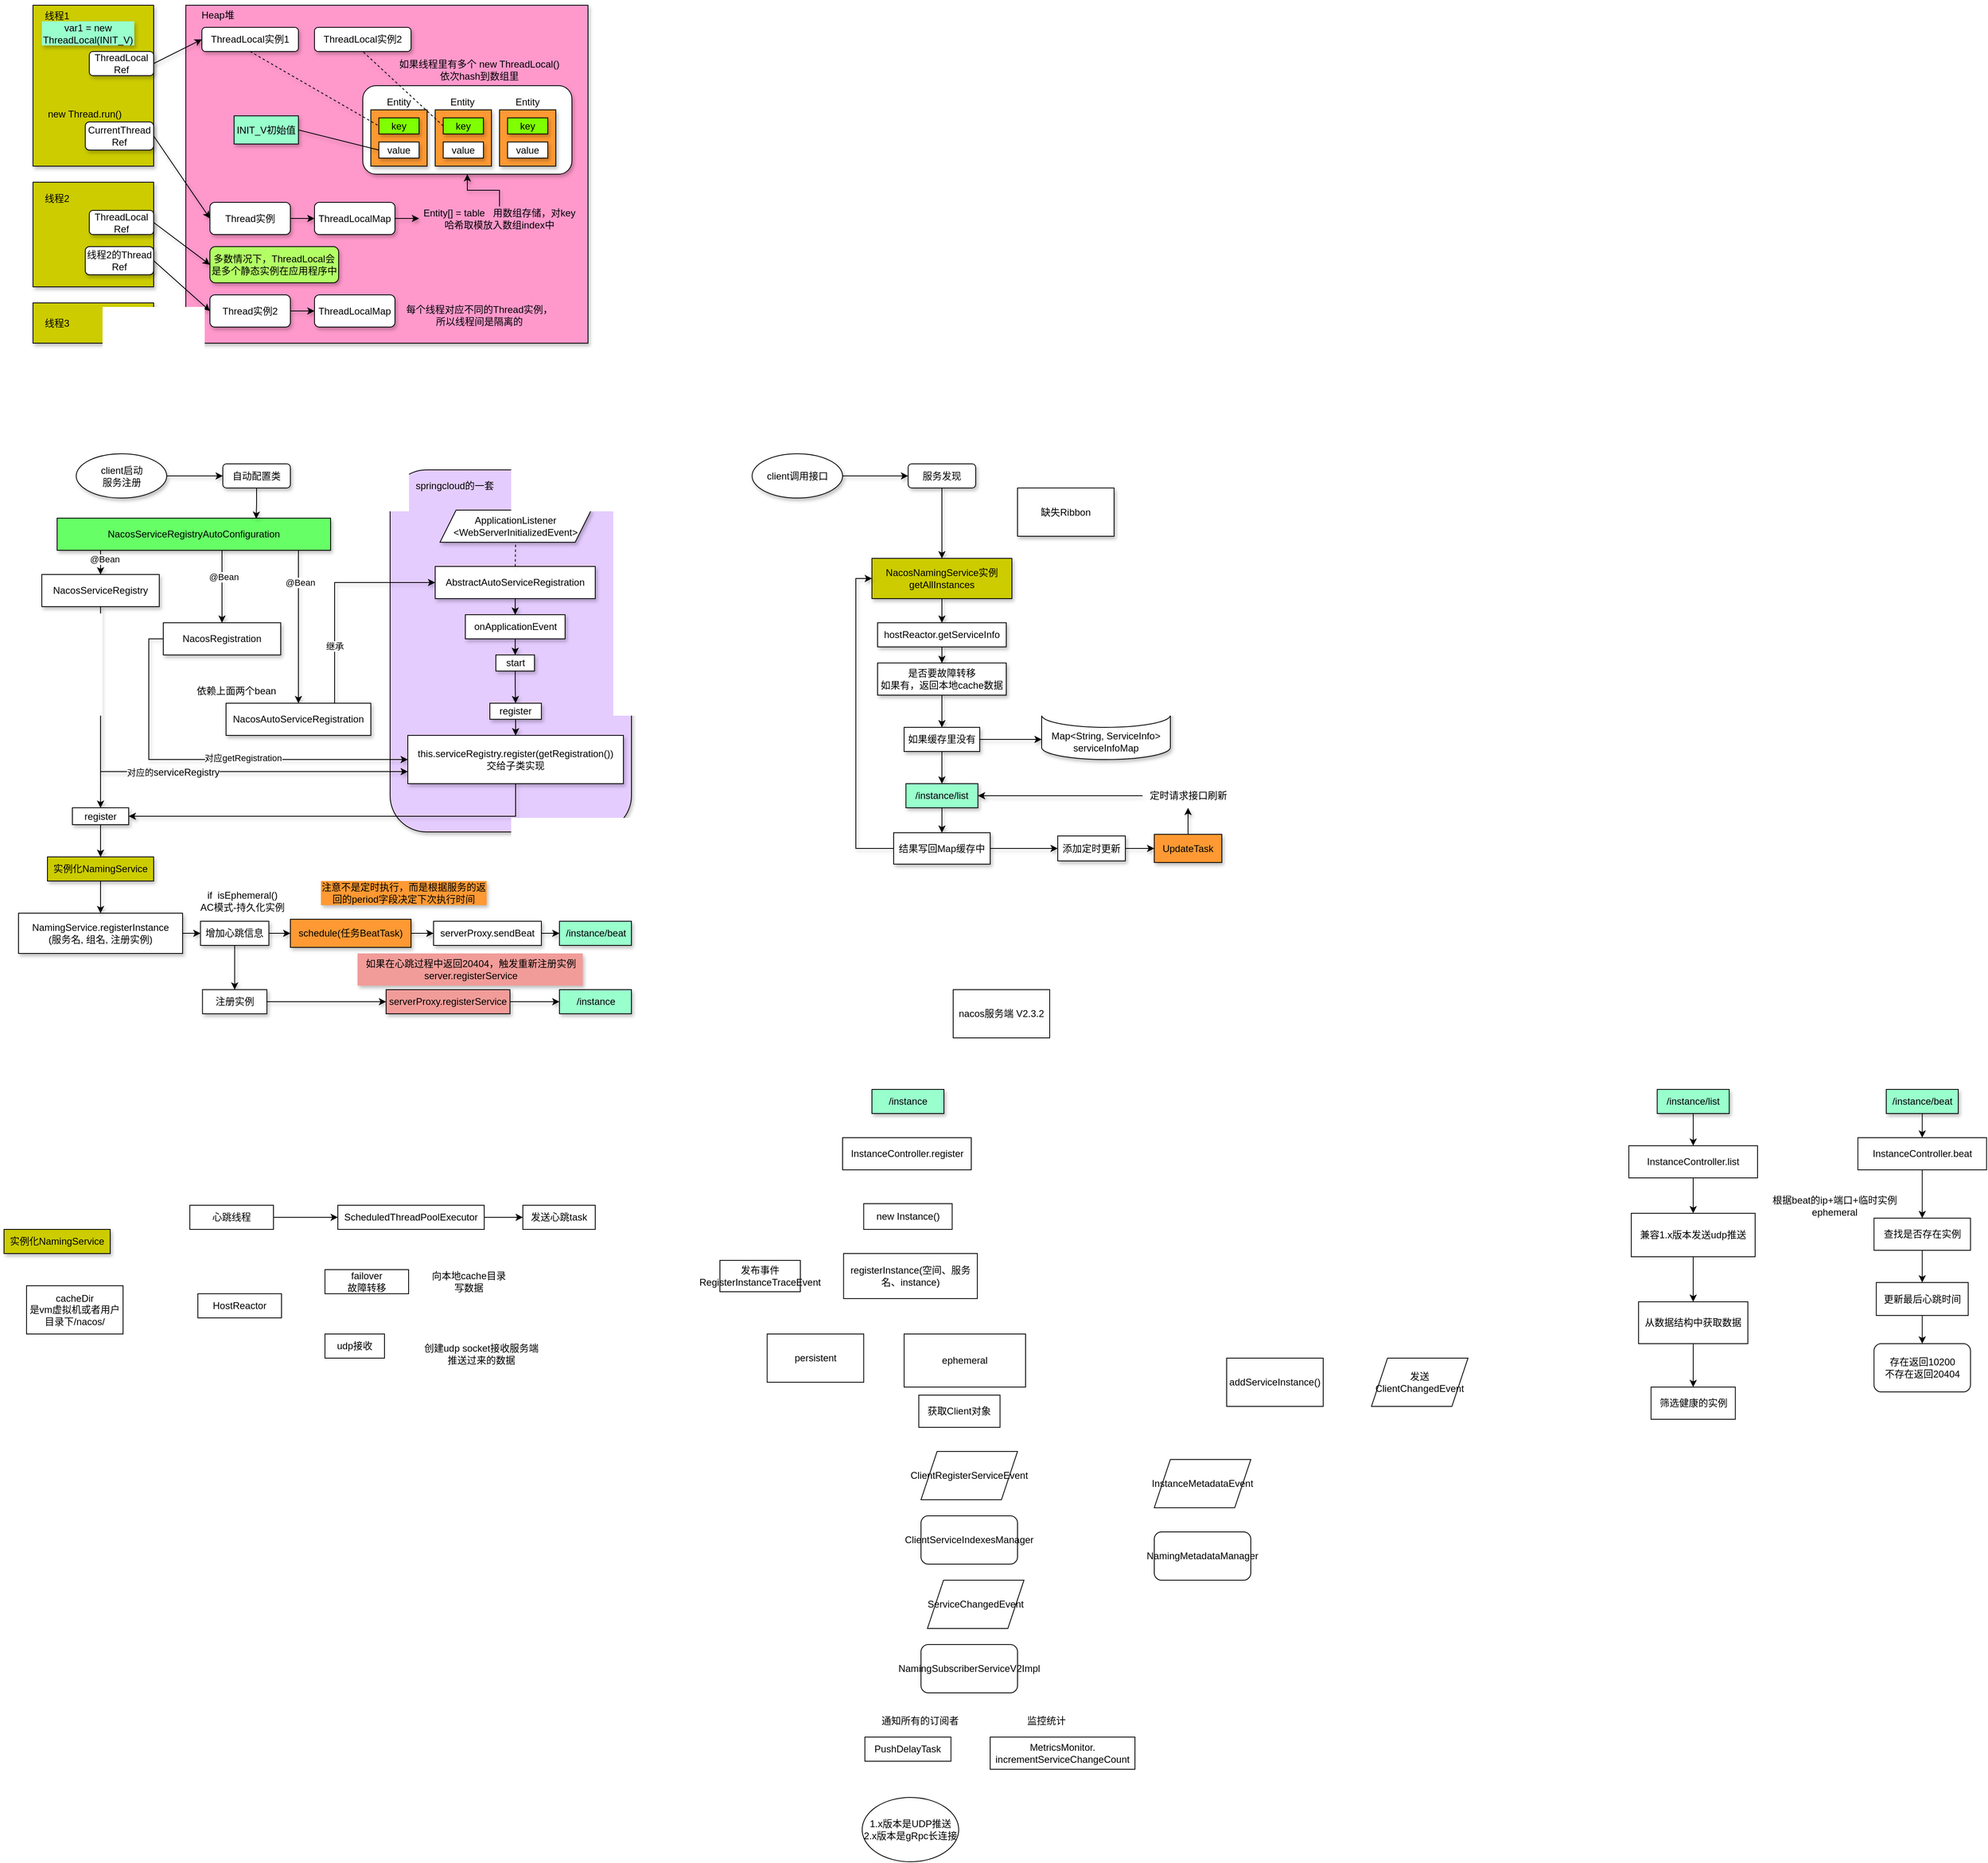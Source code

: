 <mxfile version="24.6.4" type="github">
  <diagram name="第 1 页" id="ozlCW-Ee5-HFpllsYa1k">
    <mxGraphModel dx="367" dy="562" grid="1" gridSize="10" guides="1" tooltips="1" connect="1" arrows="1" fold="1" page="1" pageScale="1" pageWidth="827" pageHeight="1169" math="0" shadow="0">
      <root>
        <mxCell id="0" />
        <mxCell id="1" parent="0" />
        <mxCell id="L0zeIL_IlN0LuXFVjX9a-150" value="" style="rounded=1;whiteSpace=wrap;html=1;fillColor=#E5CCFF;shadow=1;" parent="1" vertex="1">
          <mxGeometry x="1340" y="640" width="300" height="450" as="geometry" />
        </mxCell>
        <mxCell id="L0zeIL_IlN0LuXFVjX9a-34" value="" style="rounded=0;whiteSpace=wrap;html=1;fillColor=#FF99CC;shadow=1;" parent="1" vertex="1">
          <mxGeometry x="1086" y="62.5" width="500" height="420" as="geometry" />
        </mxCell>
        <mxCell id="L0zeIL_IlN0LuXFVjX9a-30" value="" style="rounded=0;whiteSpace=wrap;html=1;fillColor=#CCCC00;shadow=1;" parent="1" vertex="1">
          <mxGeometry x="896" y="62.5" width="150" height="200" as="geometry" />
        </mxCell>
        <mxCell id="L0zeIL_IlN0LuXFVjX9a-40" style="rounded=0;orthogonalLoop=1;jettySize=auto;html=1;entryX=0;entryY=0.5;entryDx=0;entryDy=0;exitX=1;exitY=0.5;exitDx=0;exitDy=0;shadow=1;" parent="1" source="L0zeIL_IlN0LuXFVjX9a-31" target="L0zeIL_IlN0LuXFVjX9a-35" edge="1">
          <mxGeometry relative="1" as="geometry" />
        </mxCell>
        <mxCell id="L0zeIL_IlN0LuXFVjX9a-31" value="ThreadLocal&lt;div&gt;Ref&lt;/div&gt;" style="rounded=1;whiteSpace=wrap;html=1;shadow=1;" parent="1" vertex="1">
          <mxGeometry x="966" y="120" width="80" height="30" as="geometry" />
        </mxCell>
        <mxCell id="L0zeIL_IlN0LuXFVjX9a-64" style="rounded=0;orthogonalLoop=1;jettySize=auto;html=1;entryX=0;entryY=0.5;entryDx=0;entryDy=0;exitX=1;exitY=0.5;exitDx=0;exitDy=0;shadow=1;" parent="1" source="L0zeIL_IlN0LuXFVjX9a-32" target="L0zeIL_IlN0LuXFVjX9a-42" edge="1">
          <mxGeometry relative="1" as="geometry" />
        </mxCell>
        <mxCell id="L0zeIL_IlN0LuXFVjX9a-32" value="CurrentThread&lt;div&gt;Ref&lt;/div&gt;" style="rounded=1;whiteSpace=wrap;html=1;shadow=1;" parent="1" vertex="1">
          <mxGeometry x="961" y="207.5" width="85" height="35" as="geometry" />
        </mxCell>
        <mxCell id="L0zeIL_IlN0LuXFVjX9a-35" value="ThreadLocal实例1" style="rounded=1;whiteSpace=wrap;html=1;shadow=1;" parent="1" vertex="1">
          <mxGeometry x="1106" y="90" width="120" height="30" as="geometry" />
        </mxCell>
        <mxCell id="L0zeIL_IlN0LuXFVjX9a-36" value="var1 = new ThreadLocal(INIT_V)" style="text;html=1;align=center;verticalAlign=middle;whiteSpace=wrap;rounded=0;fillColor=#99FFCC;shadow=1;" parent="1" vertex="1">
          <mxGeometry x="907" y="82.5" width="115" height="30" as="geometry" />
        </mxCell>
        <mxCell id="L0zeIL_IlN0LuXFVjX9a-37" value="new Thread.run()" style="text;html=1;align=center;verticalAlign=middle;whiteSpace=wrap;rounded=0;shadow=1;" parent="1" vertex="1">
          <mxGeometry x="907" y="182.5" width="107" height="30" as="geometry" />
        </mxCell>
        <mxCell id="L0zeIL_IlN0LuXFVjX9a-41" value="ThreadLocal实例2" style="rounded=1;whiteSpace=wrap;html=1;shadow=1;" parent="1" vertex="1">
          <mxGeometry x="1246" y="90" width="120" height="30" as="geometry" />
        </mxCell>
        <mxCell id="L0zeIL_IlN0LuXFVjX9a-65" style="edgeStyle=orthogonalEdgeStyle;rounded=0;orthogonalLoop=1;jettySize=auto;html=1;entryX=0;entryY=0.5;entryDx=0;entryDy=0;shadow=1;" parent="1" source="L0zeIL_IlN0LuXFVjX9a-42" target="L0zeIL_IlN0LuXFVjX9a-43" edge="1">
          <mxGeometry relative="1" as="geometry" />
        </mxCell>
        <mxCell id="L0zeIL_IlN0LuXFVjX9a-42" value="Thread实例" style="rounded=1;whiteSpace=wrap;html=1;shadow=1;" parent="1" vertex="1">
          <mxGeometry x="1116" y="307.5" width="100" height="40" as="geometry" />
        </mxCell>
        <mxCell id="L0zeIL_IlN0LuXFVjX9a-66" style="edgeStyle=orthogonalEdgeStyle;rounded=0;orthogonalLoop=1;jettySize=auto;html=1;entryX=0;entryY=0.5;entryDx=0;entryDy=0;shadow=1;" parent="1" source="L0zeIL_IlN0LuXFVjX9a-43" target="L0zeIL_IlN0LuXFVjX9a-58" edge="1">
          <mxGeometry relative="1" as="geometry" />
        </mxCell>
        <mxCell id="L0zeIL_IlN0LuXFVjX9a-43" value="ThreadLocalMap" style="rounded=1;whiteSpace=wrap;html=1;shadow=1;" parent="1" vertex="1">
          <mxGeometry x="1246" y="307.5" width="100" height="40" as="geometry" />
        </mxCell>
        <mxCell id="L0zeIL_IlN0LuXFVjX9a-54" value="" style="rounded=1;whiteSpace=wrap;html=1;shadow=1;" parent="1" vertex="1">
          <mxGeometry x="1306" y="162.5" width="260" height="110" as="geometry" />
        </mxCell>
        <mxCell id="L0zeIL_IlN0LuXFVjX9a-44" value="" style="rounded=0;whiteSpace=wrap;html=1;fillColor=#FF9933;shadow=1;" parent="1" vertex="1">
          <mxGeometry x="1316" y="192.5" width="70" height="70" as="geometry" />
        </mxCell>
        <mxCell id="L0zeIL_IlN0LuXFVjX9a-45" value="key" style="rounded=0;whiteSpace=wrap;html=1;fillColor=#80FF00;shadow=1;" parent="1" vertex="1">
          <mxGeometry x="1326" y="202.5" width="50" height="20" as="geometry" />
        </mxCell>
        <mxCell id="L0zeIL_IlN0LuXFVjX9a-47" value="value" style="rounded=0;whiteSpace=wrap;html=1;shadow=1;" parent="1" vertex="1">
          <mxGeometry x="1326" y="232.5" width="50" height="20" as="geometry" />
        </mxCell>
        <mxCell id="L0zeIL_IlN0LuXFVjX9a-48" value="" style="rounded=0;whiteSpace=wrap;html=1;fillColor=#FF9933;shadow=1;" parent="1" vertex="1">
          <mxGeometry x="1396" y="192.5" width="70" height="70" as="geometry" />
        </mxCell>
        <mxCell id="L0zeIL_IlN0LuXFVjX9a-49" value="key" style="rounded=0;whiteSpace=wrap;html=1;fillColor=#80FF00;shadow=1;" parent="1" vertex="1">
          <mxGeometry x="1406" y="202.5" width="50" height="20" as="geometry" />
        </mxCell>
        <mxCell id="L0zeIL_IlN0LuXFVjX9a-50" value="value" style="rounded=0;whiteSpace=wrap;html=1;shadow=1;" parent="1" vertex="1">
          <mxGeometry x="1406" y="232.5" width="50" height="20" as="geometry" />
        </mxCell>
        <mxCell id="L0zeIL_IlN0LuXFVjX9a-51" value="" style="rounded=0;whiteSpace=wrap;html=1;fillColor=#FF9933;shadow=1;" parent="1" vertex="1">
          <mxGeometry x="1476" y="192.5" width="70" height="70" as="geometry" />
        </mxCell>
        <mxCell id="L0zeIL_IlN0LuXFVjX9a-52" value="key" style="rounded=0;whiteSpace=wrap;html=1;fillColor=#80FF00;shadow=1;" parent="1" vertex="1">
          <mxGeometry x="1486" y="202.5" width="50" height="20" as="geometry" />
        </mxCell>
        <mxCell id="L0zeIL_IlN0LuXFVjX9a-53" value="value" style="rounded=0;whiteSpace=wrap;html=1;shadow=1;" parent="1" vertex="1">
          <mxGeometry x="1486" y="232.5" width="50" height="20" as="geometry" />
        </mxCell>
        <mxCell id="L0zeIL_IlN0LuXFVjX9a-55" value="Entity" style="text;html=1;align=center;verticalAlign=middle;whiteSpace=wrap;rounded=0;shadow=1;" parent="1" vertex="1">
          <mxGeometry x="1321" y="167.5" width="60" height="30" as="geometry" />
        </mxCell>
        <mxCell id="L0zeIL_IlN0LuXFVjX9a-56" value="Entity" style="text;html=1;align=center;verticalAlign=middle;whiteSpace=wrap;rounded=0;shadow=1;" parent="1" vertex="1">
          <mxGeometry x="1400" y="167.5" width="60" height="30" as="geometry" />
        </mxCell>
        <mxCell id="L0zeIL_IlN0LuXFVjX9a-57" value="Entity" style="text;html=1;align=center;verticalAlign=middle;whiteSpace=wrap;rounded=0;shadow=1;" parent="1" vertex="1">
          <mxGeometry x="1481" y="167.5" width="60" height="30" as="geometry" />
        </mxCell>
        <mxCell id="L0zeIL_IlN0LuXFVjX9a-67" style="edgeStyle=orthogonalEdgeStyle;rounded=0;orthogonalLoop=1;jettySize=auto;html=1;entryX=0.5;entryY=1;entryDx=0;entryDy=0;shadow=1;" parent="1" source="L0zeIL_IlN0LuXFVjX9a-58" target="L0zeIL_IlN0LuXFVjX9a-54" edge="1">
          <mxGeometry relative="1" as="geometry" />
        </mxCell>
        <mxCell id="L0zeIL_IlN0LuXFVjX9a-58" value="Entity[] = table&amp;nbsp; &amp;nbsp;用数组存储，对key哈希取模放入数组index中" style="text;html=1;align=center;verticalAlign=middle;whiteSpace=wrap;rounded=0;shadow=1;" parent="1" vertex="1">
          <mxGeometry x="1376" y="312.5" width="200" height="30" as="geometry" />
        </mxCell>
        <mxCell id="L0zeIL_IlN0LuXFVjX9a-61" value="" style="endArrow=none;dashed=1;html=1;rounded=0;entryX=0;entryY=0.5;entryDx=0;entryDy=0;exitX=0.5;exitY=1;exitDx=0;exitDy=0;shadow=1;" parent="1" source="L0zeIL_IlN0LuXFVjX9a-35" target="L0zeIL_IlN0LuXFVjX9a-45" edge="1">
          <mxGeometry width="50" height="50" relative="1" as="geometry">
            <mxPoint x="1196" y="217.5" as="sourcePoint" />
            <mxPoint x="1246" y="167.5" as="targetPoint" />
          </mxGeometry>
        </mxCell>
        <mxCell id="L0zeIL_IlN0LuXFVjX9a-62" value="" style="endArrow=none;dashed=1;html=1;rounded=0;entryX=0.5;entryY=1;entryDx=0;entryDy=0;exitX=0;exitY=0.5;exitDx=0;exitDy=0;shadow=1;" parent="1" source="L0zeIL_IlN0LuXFVjX9a-49" target="L0zeIL_IlN0LuXFVjX9a-41" edge="1">
          <mxGeometry width="50" height="50" relative="1" as="geometry">
            <mxPoint x="1456" y="142.5" as="sourcePoint" />
            <mxPoint x="1506" y="92.5" as="targetPoint" />
          </mxGeometry>
        </mxCell>
        <mxCell id="L0zeIL_IlN0LuXFVjX9a-63" value="如果线程里有多个 new ThreadLocal() 依次hash到数组里" style="text;html=1;align=center;verticalAlign=middle;whiteSpace=wrap;rounded=0;shadow=1;" parent="1" vertex="1">
          <mxGeometry x="1346" y="127.5" width="210" height="30" as="geometry" />
        </mxCell>
        <mxCell id="L0zeIL_IlN0LuXFVjX9a-68" value="INIT_V初始值" style="rounded=0;whiteSpace=wrap;html=1;fillColor=#99FFCC;shadow=1;" parent="1" vertex="1">
          <mxGeometry x="1146" y="200" width="80" height="35" as="geometry" />
        </mxCell>
        <mxCell id="L0zeIL_IlN0LuXFVjX9a-69" value="" style="endArrow=none;html=1;rounded=0;entryX=0;entryY=0.5;entryDx=0;entryDy=0;exitX=1;exitY=0.5;exitDx=0;exitDy=0;shadow=1;" parent="1" source="L0zeIL_IlN0LuXFVjX9a-68" target="L0zeIL_IlN0LuXFVjX9a-47" edge="1">
          <mxGeometry width="50" height="50" relative="1" as="geometry">
            <mxPoint x="1216" y="292.5" as="sourcePoint" />
            <mxPoint x="1266" y="242.5" as="targetPoint" />
          </mxGeometry>
        </mxCell>
        <mxCell id="L0zeIL_IlN0LuXFVjX9a-72" value="多数情况下，ThreadLocal会是多个静态实例在应用程序中" style="rounded=1;whiteSpace=wrap;html=1;fillColor=#B3FF66;shadow=1;" parent="1" vertex="1">
          <mxGeometry x="1116" y="362.5" width="160" height="45" as="geometry" />
        </mxCell>
        <mxCell id="L0zeIL_IlN0LuXFVjX9a-73" value="Heap堆" style="text;html=1;align=center;verticalAlign=middle;whiteSpace=wrap;rounded=0;shadow=1;" parent="1" vertex="1">
          <mxGeometry x="1096" y="60" width="60" height="30" as="geometry" />
        </mxCell>
        <mxCell id="L0zeIL_IlN0LuXFVjX9a-74" value="" style="rounded=0;whiteSpace=wrap;html=1;fillColor=#CCCC00;shadow=1;" parent="1" vertex="1">
          <mxGeometry x="896" y="282.5" width="150" height="130" as="geometry" />
        </mxCell>
        <mxCell id="L0zeIL_IlN0LuXFVjX9a-75" value="线程1" style="text;html=1;align=center;verticalAlign=middle;whiteSpace=wrap;rounded=0;shadow=1;" parent="1" vertex="1">
          <mxGeometry x="896" y="60.5" width="60" height="30" as="geometry" />
        </mxCell>
        <mxCell id="L0zeIL_IlN0LuXFVjX9a-76" value="线程2" style="text;html=1;align=center;verticalAlign=middle;whiteSpace=wrap;rounded=0;shadow=1;" parent="1" vertex="1">
          <mxGeometry x="896" y="287.5" width="60" height="30" as="geometry" />
        </mxCell>
        <mxCell id="L0zeIL_IlN0LuXFVjX9a-78" style="rounded=0;orthogonalLoop=1;jettySize=auto;html=1;entryX=0;entryY=0.5;entryDx=0;entryDy=0;exitX=1;exitY=0.5;exitDx=0;exitDy=0;shadow=1;" parent="1" source="L0zeIL_IlN0LuXFVjX9a-77" target="L0zeIL_IlN0LuXFVjX9a-72" edge="1">
          <mxGeometry relative="1" as="geometry" />
        </mxCell>
        <mxCell id="L0zeIL_IlN0LuXFVjX9a-77" value="ThreadLocal&lt;div&gt;Ref&lt;/div&gt;" style="rounded=1;whiteSpace=wrap;html=1;shadow=1;" parent="1" vertex="1">
          <mxGeometry x="966" y="317.5" width="80" height="30" as="geometry" />
        </mxCell>
        <mxCell id="L0zeIL_IlN0LuXFVjX9a-82" style="rounded=0;orthogonalLoop=1;jettySize=auto;html=1;entryX=0;entryY=0.5;entryDx=0;entryDy=0;exitX=1;exitY=0.5;exitDx=0;exitDy=0;shadow=1;" parent="1" source="L0zeIL_IlN0LuXFVjX9a-79" target="L0zeIL_IlN0LuXFVjX9a-80" edge="1">
          <mxGeometry relative="1" as="geometry" />
        </mxCell>
        <mxCell id="L0zeIL_IlN0LuXFVjX9a-79" value="线程2的Thread&lt;div&gt;Ref&lt;/div&gt;" style="rounded=1;whiteSpace=wrap;html=1;shadow=1;" parent="1" vertex="1">
          <mxGeometry x="961" y="362.5" width="85" height="35" as="geometry" />
        </mxCell>
        <mxCell id="L0zeIL_IlN0LuXFVjX9a-83" style="edgeStyle=orthogonalEdgeStyle;rounded=0;orthogonalLoop=1;jettySize=auto;html=1;entryX=0;entryY=0.5;entryDx=0;entryDy=0;shadow=1;" parent="1" source="L0zeIL_IlN0LuXFVjX9a-80" target="L0zeIL_IlN0LuXFVjX9a-81" edge="1">
          <mxGeometry relative="1" as="geometry" />
        </mxCell>
        <mxCell id="L0zeIL_IlN0LuXFVjX9a-80" value="Thread实例2" style="rounded=1;whiteSpace=wrap;html=1;shadow=1;" parent="1" vertex="1">
          <mxGeometry x="1116" y="422.5" width="100" height="40" as="geometry" />
        </mxCell>
        <mxCell id="L0zeIL_IlN0LuXFVjX9a-81" value="ThreadLocalMap" style="rounded=1;whiteSpace=wrap;html=1;shadow=1;" parent="1" vertex="1">
          <mxGeometry x="1246" y="422.5" width="100" height="40" as="geometry" />
        </mxCell>
        <mxCell id="L0zeIL_IlN0LuXFVjX9a-84" value="每个线程对应不同的Thread实例，所以线程间是隔离的" style="text;html=1;align=center;verticalAlign=middle;whiteSpace=wrap;rounded=0;shadow=1;" parent="1" vertex="1">
          <mxGeometry x="1356" y="432.5" width="190" height="30" as="geometry" />
        </mxCell>
        <mxCell id="L0zeIL_IlN0LuXFVjX9a-85" value="" style="rounded=0;whiteSpace=wrap;html=1;fillColor=#CCCC00;shadow=1;" parent="1" vertex="1">
          <mxGeometry x="896" y="432.5" width="150" height="50" as="geometry" />
        </mxCell>
        <mxCell id="L0zeIL_IlN0LuXFVjX9a-86" value="线程3" style="text;html=1;align=center;verticalAlign=middle;whiteSpace=wrap;rounded=0;shadow=1;" parent="1" vertex="1">
          <mxGeometry x="896" y="442.5" width="60" height="30" as="geometry" />
        </mxCell>
        <mxCell id="L0zeIL_IlN0LuXFVjX9a-88" value="自动配置类" style="rounded=1;whiteSpace=wrap;html=1;shadow=1;" parent="1" vertex="1">
          <mxGeometry x="1132" y="632.5" width="84" height="30" as="geometry" />
        </mxCell>
        <mxCell id="L0zeIL_IlN0LuXFVjX9a-93" style="edgeStyle=orthogonalEdgeStyle;rounded=0;orthogonalLoop=1;jettySize=auto;html=1;entryX=0.5;entryY=0;entryDx=0;entryDy=0;shadow=1;" parent="1" source="L0zeIL_IlN0LuXFVjX9a-89" target="L0zeIL_IlN0LuXFVjX9a-90" edge="1">
          <mxGeometry relative="1" as="geometry">
            <Array as="points">
              <mxPoint x="980" y="730" />
              <mxPoint x="980" y="730" />
            </Array>
          </mxGeometry>
        </mxCell>
        <mxCell id="L0zeIL_IlN0LuXFVjX9a-157" value="@Bean" style="edgeLabel;html=1;align=center;verticalAlign=middle;resizable=0;points=[];shadow=1;" parent="L0zeIL_IlN0LuXFVjX9a-93" vertex="1" connectable="0">
          <mxGeometry x="-0.2" y="5" relative="1" as="geometry">
            <mxPoint y="-1" as="offset" />
          </mxGeometry>
        </mxCell>
        <mxCell id="L0zeIL_IlN0LuXFVjX9a-96" style="edgeStyle=orthogonalEdgeStyle;rounded=0;orthogonalLoop=1;jettySize=auto;html=1;shadow=1;" parent="1" source="L0zeIL_IlN0LuXFVjX9a-89" target="L0zeIL_IlN0LuXFVjX9a-92" edge="1">
          <mxGeometry relative="1" as="geometry">
            <Array as="points">
              <mxPoint x="1226" y="820" />
              <mxPoint x="1226" y="820" />
            </Array>
          </mxGeometry>
        </mxCell>
        <mxCell id="L0zeIL_IlN0LuXFVjX9a-156" value="@Bean" style="edgeLabel;html=1;align=center;verticalAlign=middle;resizable=0;points=[];shadow=1;" parent="L0zeIL_IlN0LuXFVjX9a-96" vertex="1" connectable="0">
          <mxGeometry x="-0.573" y="2" relative="1" as="geometry">
            <mxPoint y="-1" as="offset" />
          </mxGeometry>
        </mxCell>
        <mxCell id="L0zeIL_IlN0LuXFVjX9a-117" style="edgeStyle=orthogonalEdgeStyle;rounded=0;orthogonalLoop=1;jettySize=auto;html=1;entryX=0.5;entryY=0;entryDx=0;entryDy=0;shadow=1;" parent="1" source="L0zeIL_IlN0LuXFVjX9a-89" target="L0zeIL_IlN0LuXFVjX9a-91" edge="1">
          <mxGeometry relative="1" as="geometry">
            <Array as="points">
              <mxPoint x="1131" y="740" />
              <mxPoint x="1131" y="740" />
            </Array>
          </mxGeometry>
        </mxCell>
        <mxCell id="L0zeIL_IlN0LuXFVjX9a-155" value="@Bean" style="edgeLabel;html=1;align=center;verticalAlign=middle;resizable=0;points=[];shadow=1;" parent="L0zeIL_IlN0LuXFVjX9a-117" vertex="1" connectable="0">
          <mxGeometry x="-0.261" y="2" relative="1" as="geometry">
            <mxPoint y="-1" as="offset" />
          </mxGeometry>
        </mxCell>
        <mxCell id="L0zeIL_IlN0LuXFVjX9a-89" value="NacosServiceRegistryAutoConfiguration" style="rounded=0;whiteSpace=wrap;html=1;fillColor=#66FF66;shadow=1;" parent="1" vertex="1">
          <mxGeometry x="926" y="700" width="340" height="40" as="geometry" />
        </mxCell>
        <mxCell id="L0zeIL_IlN0LuXFVjX9a-120" style="edgeStyle=orthogonalEdgeStyle;rounded=0;orthogonalLoop=1;jettySize=auto;html=1;entryX=0.5;entryY=0;entryDx=0;entryDy=0;shadow=1;" parent="1" source="L0zeIL_IlN0LuXFVjX9a-90" target="L0zeIL_IlN0LuXFVjX9a-121" edge="1">
          <mxGeometry relative="1" as="geometry">
            <mxPoint x="980" y="1160" as="targetPoint" />
          </mxGeometry>
        </mxCell>
        <mxCell id="L0zeIL_IlN0LuXFVjX9a-159" style="edgeStyle=orthogonalEdgeStyle;rounded=0;orthogonalLoop=1;jettySize=auto;html=1;entryX=0;entryY=0.75;entryDx=0;entryDy=0;shadow=1;" parent="1" source="L0zeIL_IlN0LuXFVjX9a-90" target="L0zeIL_IlN0LuXFVjX9a-113" edge="1">
          <mxGeometry relative="1" as="geometry">
            <Array as="points">
              <mxPoint x="980" y="1015" />
            </Array>
          </mxGeometry>
        </mxCell>
        <mxCell id="L0zeIL_IlN0LuXFVjX9a-160" value="对应的&lt;span style=&quot;text-wrap: wrap; font-size: 12px; background-color: rgb(251, 251, 251);&quot;&gt;serviceRegistry&lt;/span&gt;" style="edgeLabel;html=1;align=center;verticalAlign=middle;resizable=0;points=[];shadow=1;" parent="L0zeIL_IlN0LuXFVjX9a-159" vertex="1" connectable="0">
          <mxGeometry x="-0.115" y="-1" relative="1" as="geometry">
            <mxPoint x="35" as="offset" />
          </mxGeometry>
        </mxCell>
        <mxCell id="L0zeIL_IlN0LuXFVjX9a-90" value="NacosServiceRegistry" style="rounded=0;whiteSpace=wrap;html=1;shadow=1;" parent="1" vertex="1">
          <mxGeometry x="907" y="770" width="146" height="40" as="geometry" />
        </mxCell>
        <mxCell id="L0zeIL_IlN0LuXFVjX9a-115" style="edgeStyle=orthogonalEdgeStyle;rounded=0;orthogonalLoop=1;jettySize=auto;html=1;entryX=0;entryY=0.5;entryDx=0;entryDy=0;shadow=1;" parent="1" source="L0zeIL_IlN0LuXFVjX9a-91" target="L0zeIL_IlN0LuXFVjX9a-113" edge="1">
          <mxGeometry relative="1" as="geometry">
            <Array as="points">
              <mxPoint x="1040" y="850" />
              <mxPoint x="1040" y="1000" />
            </Array>
          </mxGeometry>
        </mxCell>
        <mxCell id="L0zeIL_IlN0LuXFVjX9a-116" value="对应getRegistration" style="edgeLabel;html=1;align=center;verticalAlign=middle;resizable=0;points=[];shadow=1;" parent="L0zeIL_IlN0LuXFVjX9a-115" vertex="1" connectable="0">
          <mxGeometry x="0.164" y="2" relative="1" as="geometry">
            <mxPoint as="offset" />
          </mxGeometry>
        </mxCell>
        <mxCell id="L0zeIL_IlN0LuXFVjX9a-91" value="NacosRegistration" style="rounded=0;whiteSpace=wrap;html=1;shadow=1;" parent="1" vertex="1">
          <mxGeometry x="1058" y="830" width="146" height="40" as="geometry" />
        </mxCell>
        <mxCell id="L0zeIL_IlN0LuXFVjX9a-161" style="edgeStyle=orthogonalEdgeStyle;rounded=0;orthogonalLoop=1;jettySize=auto;html=1;entryX=0;entryY=0.5;entryDx=0;entryDy=0;exitX=0.75;exitY=0;exitDx=0;exitDy=0;shadow=1;" parent="1" source="L0zeIL_IlN0LuXFVjX9a-92" target="L0zeIL_IlN0LuXFVjX9a-99" edge="1">
          <mxGeometry relative="1" as="geometry" />
        </mxCell>
        <mxCell id="L0zeIL_IlN0LuXFVjX9a-162" value="继承" style="edgeLabel;html=1;align=center;verticalAlign=middle;resizable=0;points=[];shadow=1;" parent="L0zeIL_IlN0LuXFVjX9a-161" vertex="1" connectable="0">
          <mxGeometry x="-0.487" relative="1" as="geometry">
            <mxPoint y="-1" as="offset" />
          </mxGeometry>
        </mxCell>
        <mxCell id="L0zeIL_IlN0LuXFVjX9a-92" value="NacosAutoServiceRegistration" style="rounded=0;whiteSpace=wrap;html=1;shadow=1;" parent="1" vertex="1">
          <mxGeometry x="1136" y="930" width="180" height="40" as="geometry" />
        </mxCell>
        <mxCell id="L0zeIL_IlN0LuXFVjX9a-98" value="依赖上面两个bean" style="text;html=1;align=center;verticalAlign=middle;whiteSpace=wrap;rounded=0;shadow=1;" parent="1" vertex="1">
          <mxGeometry x="1094" y="900" width="110" height="30" as="geometry" />
        </mxCell>
        <mxCell id="L0zeIL_IlN0LuXFVjX9a-106" style="edgeStyle=orthogonalEdgeStyle;rounded=0;orthogonalLoop=1;jettySize=auto;html=1;entryX=0.5;entryY=0;entryDx=0;entryDy=0;shadow=1;" parent="1" source="L0zeIL_IlN0LuXFVjX9a-99" target="L0zeIL_IlN0LuXFVjX9a-103" edge="1">
          <mxGeometry relative="1" as="geometry" />
        </mxCell>
        <mxCell id="L0zeIL_IlN0LuXFVjX9a-99" value="AbstractAutoServiceRegistration" style="rounded=0;whiteSpace=wrap;html=1;shadow=1;" parent="1" vertex="1">
          <mxGeometry x="1396" y="760" width="199" height="40" as="geometry" />
        </mxCell>
        <mxCell id="L0zeIL_IlN0LuXFVjX9a-100" value="ApplicationListener&lt;div&gt;&amp;lt;WebServerInitializedEvent&amp;gt;&lt;/div&gt;" style="shape=parallelogram;perimeter=parallelogramPerimeter;whiteSpace=wrap;html=1;fixedSize=1;shadow=1;" parent="1" vertex="1">
          <mxGeometry x="1402" y="690" width="188" height="40" as="geometry" />
        </mxCell>
        <mxCell id="L0zeIL_IlN0LuXFVjX9a-102" value="" style="endArrow=none;dashed=1;html=1;rounded=0;entryX=0.5;entryY=1;entryDx=0;entryDy=0;exitX=0.5;exitY=0;exitDx=0;exitDy=0;shadow=1;" parent="1" source="L0zeIL_IlN0LuXFVjX9a-99" target="L0zeIL_IlN0LuXFVjX9a-100" edge="1">
          <mxGeometry width="50" height="50" relative="1" as="geometry">
            <mxPoint x="1604" y="810" as="sourcePoint" />
            <mxPoint x="1654" y="760" as="targetPoint" />
          </mxGeometry>
        </mxCell>
        <mxCell id="L0zeIL_IlN0LuXFVjX9a-107" style="edgeStyle=orthogonalEdgeStyle;rounded=0;orthogonalLoop=1;jettySize=auto;html=1;entryX=0.5;entryY=0;entryDx=0;entryDy=0;shadow=1;" parent="1" source="L0zeIL_IlN0LuXFVjX9a-103" target="L0zeIL_IlN0LuXFVjX9a-104" edge="1">
          <mxGeometry relative="1" as="geometry" />
        </mxCell>
        <mxCell id="L0zeIL_IlN0LuXFVjX9a-103" value="onApplicationEvent" style="rounded=0;whiteSpace=wrap;html=1;shadow=1;" parent="1" vertex="1">
          <mxGeometry x="1433.5" y="820" width="124" height="30" as="geometry" />
        </mxCell>
        <mxCell id="L0zeIL_IlN0LuXFVjX9a-109" style="edgeStyle=orthogonalEdgeStyle;rounded=0;orthogonalLoop=1;jettySize=auto;html=1;entryX=0.5;entryY=0;entryDx=0;entryDy=0;shadow=1;" parent="1" source="L0zeIL_IlN0LuXFVjX9a-104" target="L0zeIL_IlN0LuXFVjX9a-105" edge="1">
          <mxGeometry relative="1" as="geometry" />
        </mxCell>
        <mxCell id="L0zeIL_IlN0LuXFVjX9a-104" value="start" style="rounded=0;whiteSpace=wrap;html=1;shadow=1;" parent="1" vertex="1">
          <mxGeometry x="1471.5" y="870" width="48" height="20" as="geometry" />
        </mxCell>
        <mxCell id="L0zeIL_IlN0LuXFVjX9a-114" value="" style="edgeStyle=orthogonalEdgeStyle;rounded=0;orthogonalLoop=1;jettySize=auto;html=1;shadow=1;" parent="1" source="L0zeIL_IlN0LuXFVjX9a-105" target="L0zeIL_IlN0LuXFVjX9a-113" edge="1">
          <mxGeometry relative="1" as="geometry" />
        </mxCell>
        <mxCell id="L0zeIL_IlN0LuXFVjX9a-105" value="register" style="rounded=0;whiteSpace=wrap;html=1;shadow=1;" parent="1" vertex="1">
          <mxGeometry x="1464" y="930" width="64" height="20" as="geometry" />
        </mxCell>
        <mxCell id="L0zeIL_IlN0LuXFVjX9a-122" style="rounded=0;orthogonalLoop=1;jettySize=auto;html=1;entryX=1;entryY=0.5;entryDx=0;entryDy=0;edgeStyle=orthogonalEdgeStyle;exitX=0.5;exitY=1;exitDx=0;exitDy=0;shadow=1;" parent="1" source="L0zeIL_IlN0LuXFVjX9a-113" target="L0zeIL_IlN0LuXFVjX9a-121" edge="1">
          <mxGeometry relative="1" as="geometry" />
        </mxCell>
        <mxCell id="L0zeIL_IlN0LuXFVjX9a-113" value="this.serviceRegistry.register(getRegistration())&lt;div&gt;交给子类实现&lt;/div&gt;" style="whiteSpace=wrap;html=1;rounded=0;shadow=1;" parent="1" vertex="1">
          <mxGeometry x="1362" y="970" width="268" height="60" as="geometry" />
        </mxCell>
        <mxCell id="L0zeIL_IlN0LuXFVjX9a-127" style="edgeStyle=orthogonalEdgeStyle;rounded=0;orthogonalLoop=1;jettySize=auto;html=1;entryX=0.5;entryY=0;entryDx=0;entryDy=0;shadow=1;" parent="1" source="L0zeIL_IlN0LuXFVjX9a-121" target="L0zeIL_IlN0LuXFVjX9a-126" edge="1">
          <mxGeometry relative="1" as="geometry" />
        </mxCell>
        <mxCell id="L0zeIL_IlN0LuXFVjX9a-121" value="register" style="rounded=0;whiteSpace=wrap;html=1;shadow=1;" parent="1" vertex="1">
          <mxGeometry x="945" y="1060" width="70" height="21" as="geometry" />
        </mxCell>
        <mxCell id="L0zeIL_IlN0LuXFVjX9a-158" style="edgeStyle=orthogonalEdgeStyle;rounded=0;orthogonalLoop=1;jettySize=auto;html=1;entryX=0;entryY=0.5;entryDx=0;entryDy=0;shadow=1;" parent="1" source="L0zeIL_IlN0LuXFVjX9a-123" target="L0zeIL_IlN0LuXFVjX9a-129" edge="1">
          <mxGeometry relative="1" as="geometry" />
        </mxCell>
        <mxCell id="L0zeIL_IlN0LuXFVjX9a-123" value="NamingService.registerInstance&lt;div&gt;(服务名, 组名, 注册实例)&lt;br&gt;&lt;/div&gt;" style="rounded=0;whiteSpace=wrap;html=1;shadow=1;" parent="1" vertex="1">
          <mxGeometry x="878" y="1191" width="204" height="50" as="geometry" />
        </mxCell>
        <mxCell id="L0zeIL_IlN0LuXFVjX9a-128" style="edgeStyle=orthogonalEdgeStyle;rounded=0;orthogonalLoop=1;jettySize=auto;html=1;entryX=0.5;entryY=0;entryDx=0;entryDy=0;shadow=1;" parent="1" source="L0zeIL_IlN0LuXFVjX9a-126" target="L0zeIL_IlN0LuXFVjX9a-123" edge="1">
          <mxGeometry relative="1" as="geometry" />
        </mxCell>
        <mxCell id="L0zeIL_IlN0LuXFVjX9a-126" value="实例化NamingService" style="rounded=0;whiteSpace=wrap;html=1;fillColor=#CCCC00;shadow=1;" parent="1" vertex="1">
          <mxGeometry x="914" y="1121" width="132" height="30" as="geometry" />
        </mxCell>
        <mxCell id="L0zeIL_IlN0LuXFVjX9a-135" style="edgeStyle=orthogonalEdgeStyle;rounded=0;orthogonalLoop=1;jettySize=auto;html=1;entryX=0.5;entryY=0;entryDx=0;entryDy=0;shadow=1;" parent="1" source="L0zeIL_IlN0LuXFVjX9a-129" target="L0zeIL_IlN0LuXFVjX9a-132" edge="1">
          <mxGeometry relative="1" as="geometry" />
        </mxCell>
        <mxCell id="L0zeIL_IlN0LuXFVjX9a-142" style="edgeStyle=orthogonalEdgeStyle;rounded=0;orthogonalLoop=1;jettySize=auto;html=1;entryX=0;entryY=0.5;entryDx=0;entryDy=0;shadow=1;" parent="1" source="L0zeIL_IlN0LuXFVjX9a-129" target="L0zeIL_IlN0LuXFVjX9a-138" edge="1">
          <mxGeometry relative="1" as="geometry" />
        </mxCell>
        <mxCell id="L0zeIL_IlN0LuXFVjX9a-129" value="增加心跳信息" style="rounded=0;whiteSpace=wrap;html=1;shadow=1;" parent="1" vertex="1">
          <mxGeometry x="1104.25" y="1201" width="85" height="30" as="geometry" />
        </mxCell>
        <mxCell id="L0zeIL_IlN0LuXFVjX9a-131" value="if&amp;nbsp; isEphemeral()&lt;div&gt;AC模式-持久化实例&lt;/div&gt;" style="text;html=1;align=center;verticalAlign=middle;whiteSpace=wrap;rounded=0;shadow=1;" parent="1" vertex="1">
          <mxGeometry x="1096" y="1161" width="121" height="30" as="geometry" />
        </mxCell>
        <mxCell id="L0zeIL_IlN0LuXFVjX9a-147" style="edgeStyle=orthogonalEdgeStyle;rounded=0;orthogonalLoop=1;jettySize=auto;html=1;entryX=0;entryY=0.5;entryDx=0;entryDy=0;shadow=1;" parent="1" source="L0zeIL_IlN0LuXFVjX9a-132" target="L0zeIL_IlN0LuXFVjX9a-140" edge="1">
          <mxGeometry relative="1" as="geometry" />
        </mxCell>
        <mxCell id="L0zeIL_IlN0LuXFVjX9a-132" value="注册实例" style="rounded=0;whiteSpace=wrap;html=1;shadow=1;" parent="1" vertex="1">
          <mxGeometry x="1106.75" y="1286" width="80" height="30" as="geometry" />
        </mxCell>
        <mxCell id="L0zeIL_IlN0LuXFVjX9a-133" value="/instance" style="rounded=0;whiteSpace=wrap;html=1;fillColor=#99FFCC;shadow=1;" parent="1" vertex="1">
          <mxGeometry x="1550.5" y="1286" width="89.5" height="30" as="geometry" />
        </mxCell>
        <mxCell id="L0zeIL_IlN0LuXFVjX9a-143" style="edgeStyle=orthogonalEdgeStyle;rounded=0;orthogonalLoop=1;jettySize=auto;html=1;entryX=0;entryY=0.5;entryDx=0;entryDy=0;shadow=1;" parent="1" source="L0zeIL_IlN0LuXFVjX9a-138" target="L0zeIL_IlN0LuXFVjX9a-139" edge="1">
          <mxGeometry relative="1" as="geometry" />
        </mxCell>
        <mxCell id="L0zeIL_IlN0LuXFVjX9a-138" value="schedule(任务BeatTask)" style="rounded=0;whiteSpace=wrap;html=1;fillColor=#FF9933;shadow=1;" parent="1" vertex="1">
          <mxGeometry x="1216" y="1198.5" width="150" height="35" as="geometry" />
        </mxCell>
        <mxCell id="L0zeIL_IlN0LuXFVjX9a-144" style="edgeStyle=orthogonalEdgeStyle;rounded=0;orthogonalLoop=1;jettySize=auto;html=1;entryX=0;entryY=0.5;entryDx=0;entryDy=0;shadow=1;" parent="1" source="L0zeIL_IlN0LuXFVjX9a-139" target="L0zeIL_IlN0LuXFVjX9a-141" edge="1">
          <mxGeometry relative="1" as="geometry" />
        </mxCell>
        <mxCell id="L0zeIL_IlN0LuXFVjX9a-139" value="serverProxy.sendBeat" style="rounded=0;whiteSpace=wrap;html=1;shadow=1;" parent="1" vertex="1">
          <mxGeometry x="1394" y="1201" width="134" height="30" as="geometry" />
        </mxCell>
        <mxCell id="L0zeIL_IlN0LuXFVjX9a-148" style="edgeStyle=orthogonalEdgeStyle;rounded=0;orthogonalLoop=1;jettySize=auto;html=1;entryX=0;entryY=0.5;entryDx=0;entryDy=0;shadow=1;" parent="1" source="L0zeIL_IlN0LuXFVjX9a-140" target="L0zeIL_IlN0LuXFVjX9a-133" edge="1">
          <mxGeometry relative="1" as="geometry" />
        </mxCell>
        <mxCell id="L0zeIL_IlN0LuXFVjX9a-140" value="serverProxy.registerService" style="rounded=0;whiteSpace=wrap;html=1;fillColor=#F19C99;shadow=1;" parent="1" vertex="1">
          <mxGeometry x="1335" y="1286" width="154" height="30" as="geometry" />
        </mxCell>
        <mxCell id="L0zeIL_IlN0LuXFVjX9a-141" value="/instance/beat" style="rounded=0;whiteSpace=wrap;html=1;fillColor=#99FFCC;shadow=1;" parent="1" vertex="1">
          <mxGeometry x="1550.5" y="1201" width="89.5" height="30" as="geometry" />
        </mxCell>
        <mxCell id="L0zeIL_IlN0LuXFVjX9a-145" value="注意不是定时执行，而是根据服务的返回的period字段决定下次执行时间" style="text;html=1;align=center;verticalAlign=middle;whiteSpace=wrap;rounded=0;fillColor=#FF9933;shadow=1;" parent="1" vertex="1">
          <mxGeometry x="1254" y="1151" width="206" height="30" as="geometry" />
        </mxCell>
        <mxCell id="L0zeIL_IlN0LuXFVjX9a-146" value="如果在心跳过程中返回20404，触发重新注册实例&lt;div&gt;server.registerService&lt;/div&gt;" style="text;html=1;align=center;verticalAlign=middle;resizable=0;points=[];autosize=1;strokeColor=none;fillColor=#F19C99;shadow=1;" parent="1" vertex="1">
          <mxGeometry x="1299.5" y="1241" width="280" height="40" as="geometry" />
        </mxCell>
        <mxCell id="L0zeIL_IlN0LuXFVjX9a-151" value="springcloud的一套" style="text;html=1;align=center;verticalAlign=middle;whiteSpace=wrap;rounded=0;shadow=1;" parent="1" vertex="1">
          <mxGeometry x="1365" y="645" width="111" height="30" as="geometry" />
        </mxCell>
        <mxCell id="L0zeIL_IlN0LuXFVjX9a-153" style="edgeStyle=orthogonalEdgeStyle;rounded=0;orthogonalLoop=1;jettySize=auto;html=1;entryX=0;entryY=0.5;entryDx=0;entryDy=0;shadow=1;" parent="1" source="L0zeIL_IlN0LuXFVjX9a-152" target="L0zeIL_IlN0LuXFVjX9a-88" edge="1">
          <mxGeometry relative="1" as="geometry" />
        </mxCell>
        <mxCell id="L0zeIL_IlN0LuXFVjX9a-152" value="client启动&lt;div&gt;服务注册&lt;/div&gt;" style="ellipse;whiteSpace=wrap;html=1;shadow=1;" parent="1" vertex="1">
          <mxGeometry x="949.75" y="620" width="112.5" height="55" as="geometry" />
        </mxCell>
        <mxCell id="L0zeIL_IlN0LuXFVjX9a-154" style="edgeStyle=orthogonalEdgeStyle;rounded=0;orthogonalLoop=1;jettySize=auto;html=1;entryX=0.728;entryY=0.019;entryDx=0;entryDy=0;entryPerimeter=0;shadow=1;" parent="1" source="L0zeIL_IlN0LuXFVjX9a-88" target="L0zeIL_IlN0LuXFVjX9a-89" edge="1">
          <mxGeometry relative="1" as="geometry" />
        </mxCell>
        <mxCell id="L0zeIL_IlN0LuXFVjX9a-163" value="实例化NamingService" style="rounded=0;whiteSpace=wrap;html=1;fillColor=#CCCC00;shadow=1;" parent="1" vertex="1">
          <mxGeometry x="860" y="1584" width="132" height="30" as="geometry" />
        </mxCell>
        <mxCell id="L0zeIL_IlN0LuXFVjX9a-164" value="cacheDir&lt;div&gt;是vm虚拟机或者用户目录下/nacos/&lt;/div&gt;" style="rounded=0;whiteSpace=wrap;html=1;" parent="1" vertex="1">
          <mxGeometry x="888" y="1654" width="120" height="60" as="geometry" />
        </mxCell>
        <mxCell id="L0zeIL_IlN0LuXFVjX9a-168" value="" style="edgeStyle=orthogonalEdgeStyle;rounded=0;orthogonalLoop=1;jettySize=auto;html=1;" parent="1" source="L0zeIL_IlN0LuXFVjX9a-165" target="L0zeIL_IlN0LuXFVjX9a-167" edge="1">
          <mxGeometry relative="1" as="geometry" />
        </mxCell>
        <mxCell id="L0zeIL_IlN0LuXFVjX9a-165" value="心跳线程" style="rounded=0;whiteSpace=wrap;html=1;" parent="1" vertex="1">
          <mxGeometry x="1091" y="1554" width="104" height="30" as="geometry" />
        </mxCell>
        <mxCell id="L0zeIL_IlN0LuXFVjX9a-166" value="udp接收" style="rounded=0;whiteSpace=wrap;html=1;" parent="1" vertex="1">
          <mxGeometry x="1259" y="1714" width="74" height="30" as="geometry" />
        </mxCell>
        <mxCell id="L0zeIL_IlN0LuXFVjX9a-170" value="" style="edgeStyle=orthogonalEdgeStyle;rounded=0;orthogonalLoop=1;jettySize=auto;html=1;" parent="1" source="L0zeIL_IlN0LuXFVjX9a-167" target="L0zeIL_IlN0LuXFVjX9a-169" edge="1">
          <mxGeometry relative="1" as="geometry" />
        </mxCell>
        <mxCell id="L0zeIL_IlN0LuXFVjX9a-167" value="ScheduledThreadPoolExecutor" style="rounded=0;whiteSpace=wrap;html=1;" parent="1" vertex="1">
          <mxGeometry x="1275" y="1554" width="182" height="30" as="geometry" />
        </mxCell>
        <mxCell id="L0zeIL_IlN0LuXFVjX9a-169" value="发送心跳task" style="rounded=0;whiteSpace=wrap;html=1;" parent="1" vertex="1">
          <mxGeometry x="1505" y="1554" width="90" height="30" as="geometry" />
        </mxCell>
        <mxCell id="L0zeIL_IlN0LuXFVjX9a-172" value="failover&lt;div&gt;故障转移&lt;/div&gt;" style="rounded=0;whiteSpace=wrap;html=1;" parent="1" vertex="1">
          <mxGeometry x="1259" y="1634" width="104" height="30" as="geometry" />
        </mxCell>
        <mxCell id="L0zeIL_IlN0LuXFVjX9a-173" value="向本地cache目录写数据" style="text;html=1;align=center;verticalAlign=middle;whiteSpace=wrap;rounded=0;" parent="1" vertex="1">
          <mxGeometry x="1386" y="1634" width="104" height="30" as="geometry" />
        </mxCell>
        <mxCell id="L0zeIL_IlN0LuXFVjX9a-174" value="HostReactor" style="rounded=0;whiteSpace=wrap;html=1;" parent="1" vertex="1">
          <mxGeometry x="1101" y="1664" width="104" height="30" as="geometry" />
        </mxCell>
        <mxCell id="L0zeIL_IlN0LuXFVjX9a-175" value="创建udp socket接收服务端推送过来的数据" style="text;html=1;align=center;verticalAlign=middle;whiteSpace=wrap;rounded=0;" parent="1" vertex="1">
          <mxGeometry x="1378.5" y="1724" width="149" height="30" as="geometry" />
        </mxCell>
        <mxCell id="L0zeIL_IlN0LuXFVjX9a-201" style="edgeStyle=orthogonalEdgeStyle;rounded=0;orthogonalLoop=1;jettySize=auto;html=1;entryX=0;entryY=0.5;entryDx=0;entryDy=0;shadow=1;" parent="1" source="L0zeIL_IlN0LuXFVjX9a-176" target="L0zeIL_IlN0LuXFVjX9a-177" edge="1">
          <mxGeometry relative="1" as="geometry" />
        </mxCell>
        <mxCell id="L0zeIL_IlN0LuXFVjX9a-176" value="client调用接口" style="ellipse;whiteSpace=wrap;html=1;shadow=1;" parent="1" vertex="1">
          <mxGeometry x="1790" y="620" width="112.5" height="55" as="geometry" />
        </mxCell>
        <mxCell id="L0zeIL_IlN0LuXFVjX9a-188" style="edgeStyle=orthogonalEdgeStyle;rounded=0;orthogonalLoop=1;jettySize=auto;html=1;entryX=0.5;entryY=0;entryDx=0;entryDy=0;shadow=1;" parent="1" source="L0zeIL_IlN0LuXFVjX9a-177" target="L0zeIL_IlN0LuXFVjX9a-178" edge="1">
          <mxGeometry relative="1" as="geometry" />
        </mxCell>
        <mxCell id="L0zeIL_IlN0LuXFVjX9a-177" value="服务发现" style="rounded=1;whiteSpace=wrap;html=1;shadow=1;" parent="1" vertex="1">
          <mxGeometry x="1984" y="632.5" width="84" height="30" as="geometry" />
        </mxCell>
        <mxCell id="L0zeIL_IlN0LuXFVjX9a-198" style="edgeStyle=orthogonalEdgeStyle;rounded=0;orthogonalLoop=1;jettySize=auto;html=1;entryX=0.5;entryY=0;entryDx=0;entryDy=0;shadow=1;" parent="1" source="L0zeIL_IlN0LuXFVjX9a-178" target="L0zeIL_IlN0LuXFVjX9a-197" edge="1">
          <mxGeometry relative="1" as="geometry" />
        </mxCell>
        <mxCell id="L0zeIL_IlN0LuXFVjX9a-178" value="&lt;div&gt;NacosNamingService实例&lt;br&gt;&lt;/div&gt;&lt;div&gt;getAllInstances&lt;br&gt;&lt;/div&gt;" style="rounded=0;whiteSpace=wrap;html=1;fillColor=#CCCC00;shadow=1;" parent="1" vertex="1">
          <mxGeometry x="1939" y="750" width="174" height="50" as="geometry" />
        </mxCell>
        <mxCell id="L0zeIL_IlN0LuXFVjX9a-190" style="edgeStyle=orthogonalEdgeStyle;rounded=0;orthogonalLoop=1;jettySize=auto;html=1;entryX=0.5;entryY=0;entryDx=0;entryDy=0;shadow=1;" parent="1" source="L0zeIL_IlN0LuXFVjX9a-180" target="L0zeIL_IlN0LuXFVjX9a-182" edge="1">
          <mxGeometry relative="1" as="geometry" />
        </mxCell>
        <mxCell id="L0zeIL_IlN0LuXFVjX9a-180" value="是否要故障转移&lt;div&gt;如果有，返回本地cache数据&lt;/div&gt;" style="rounded=0;whiteSpace=wrap;html=1;shadow=1;" parent="1" vertex="1">
          <mxGeometry x="1946" y="880" width="160" height="40" as="geometry" />
        </mxCell>
        <mxCell id="L0zeIL_IlN0LuXFVjX9a-181" value="&lt;div&gt;Map&amp;lt;String, ServiceInfo&amp;gt;&lt;br&gt;&lt;/div&gt;serviceInfoMap" style="shape=cylinder3;whiteSpace=wrap;html=1;boundedLbl=1;backgroundOutline=1;size=15;shadow=1;" parent="1" vertex="1">
          <mxGeometry x="2150" y="930" width="160" height="70" as="geometry" />
        </mxCell>
        <mxCell id="L0zeIL_IlN0LuXFVjX9a-191" style="edgeStyle=orthogonalEdgeStyle;rounded=0;orthogonalLoop=1;jettySize=auto;html=1;entryX=0.5;entryY=0;entryDx=0;entryDy=0;shadow=1;" parent="1" source="L0zeIL_IlN0LuXFVjX9a-182" target="L0zeIL_IlN0LuXFVjX9a-183" edge="1">
          <mxGeometry relative="1" as="geometry" />
        </mxCell>
        <mxCell id="L0zeIL_IlN0LuXFVjX9a-182" value="如果缓存里没有" style="rounded=0;whiteSpace=wrap;html=1;shadow=1;" parent="1" vertex="1">
          <mxGeometry x="1979" y="960" width="94" height="30" as="geometry" />
        </mxCell>
        <mxCell id="L0zeIL_IlN0LuXFVjX9a-192" style="edgeStyle=orthogonalEdgeStyle;rounded=0;orthogonalLoop=1;jettySize=auto;html=1;entryX=0.5;entryY=0;entryDx=0;entryDy=0;shadow=1;" parent="1" source="L0zeIL_IlN0LuXFVjX9a-183" target="L0zeIL_IlN0LuXFVjX9a-184" edge="1">
          <mxGeometry relative="1" as="geometry" />
        </mxCell>
        <mxCell id="L0zeIL_IlN0LuXFVjX9a-183" value="/instance/list" style="rounded=0;whiteSpace=wrap;html=1;fillColor=#99FFCC;shadow=1;" parent="1" vertex="1">
          <mxGeometry x="1981.25" y="1030" width="89.5" height="30" as="geometry" />
        </mxCell>
        <mxCell id="L0zeIL_IlN0LuXFVjX9a-193" style="edgeStyle=orthogonalEdgeStyle;rounded=0;orthogonalLoop=1;jettySize=auto;html=1;entryX=0;entryY=0.5;entryDx=0;entryDy=0;shadow=1;" parent="1" source="L0zeIL_IlN0LuXFVjX9a-184" target="L0zeIL_IlN0LuXFVjX9a-185" edge="1">
          <mxGeometry relative="1" as="geometry" />
        </mxCell>
        <mxCell id="L0zeIL_IlN0LuXFVjX9a-200" style="edgeStyle=orthogonalEdgeStyle;rounded=0;orthogonalLoop=1;jettySize=auto;html=1;entryX=0;entryY=0.5;entryDx=0;entryDy=0;shadow=1;" parent="1" source="L0zeIL_IlN0LuXFVjX9a-184" target="L0zeIL_IlN0LuXFVjX9a-178" edge="1">
          <mxGeometry relative="1" as="geometry">
            <Array as="points">
              <mxPoint x="1919" y="1110" />
              <mxPoint x="1919" y="775" />
            </Array>
          </mxGeometry>
        </mxCell>
        <mxCell id="L0zeIL_IlN0LuXFVjX9a-184" value="结果写回Map缓存中" style="rounded=0;whiteSpace=wrap;html=1;shadow=1;" parent="1" vertex="1">
          <mxGeometry x="1966" y="1091" width="120" height="39" as="geometry" />
        </mxCell>
        <mxCell id="L0zeIL_IlN0LuXFVjX9a-194" style="edgeStyle=orthogonalEdgeStyle;rounded=0;orthogonalLoop=1;jettySize=auto;html=1;entryX=0;entryY=0.5;entryDx=0;entryDy=0;shadow=1;" parent="1" source="L0zeIL_IlN0LuXFVjX9a-185" target="L0zeIL_IlN0LuXFVjX9a-186" edge="1">
          <mxGeometry relative="1" as="geometry" />
        </mxCell>
        <mxCell id="L0zeIL_IlN0LuXFVjX9a-185" value="添加定时更新" style="rounded=0;whiteSpace=wrap;html=1;shadow=1;" parent="1" vertex="1">
          <mxGeometry x="2170" y="1095" width="84" height="31" as="geometry" />
        </mxCell>
        <mxCell id="L0zeIL_IlN0LuXFVjX9a-195" style="edgeStyle=orthogonalEdgeStyle;rounded=0;orthogonalLoop=1;jettySize=auto;html=1;entryX=0.5;entryY=1;entryDx=0;entryDy=0;shadow=1;" parent="1" source="L0zeIL_IlN0LuXFVjX9a-186" target="L0zeIL_IlN0LuXFVjX9a-187" edge="1">
          <mxGeometry relative="1" as="geometry" />
        </mxCell>
        <mxCell id="L0zeIL_IlN0LuXFVjX9a-186" value="UpdateTask" style="rounded=0;whiteSpace=wrap;html=1;fillColor=#FF9933;shadow=1;" parent="1" vertex="1">
          <mxGeometry x="2290" y="1093" width="84" height="35" as="geometry" />
        </mxCell>
        <mxCell id="L0zeIL_IlN0LuXFVjX9a-196" style="edgeStyle=orthogonalEdgeStyle;rounded=0;orthogonalLoop=1;jettySize=auto;html=1;entryX=1;entryY=0.5;entryDx=0;entryDy=0;shadow=1;" parent="1" source="L0zeIL_IlN0LuXFVjX9a-187" target="L0zeIL_IlN0LuXFVjX9a-183" edge="1">
          <mxGeometry relative="1" as="geometry" />
        </mxCell>
        <mxCell id="L0zeIL_IlN0LuXFVjX9a-187" value="定时请求接口刷新" style="text;html=1;align=center;verticalAlign=middle;whiteSpace=wrap;rounded=0;shadow=1;" parent="1" vertex="1">
          <mxGeometry x="2275.5" y="1030" width="113" height="30" as="geometry" />
        </mxCell>
        <mxCell id="L0zeIL_IlN0LuXFVjX9a-199" style="edgeStyle=orthogonalEdgeStyle;rounded=0;orthogonalLoop=1;jettySize=auto;html=1;entryX=0.5;entryY=0;entryDx=0;entryDy=0;shadow=1;" parent="1" source="L0zeIL_IlN0LuXFVjX9a-197" target="L0zeIL_IlN0LuXFVjX9a-180" edge="1">
          <mxGeometry relative="1" as="geometry" />
        </mxCell>
        <mxCell id="L0zeIL_IlN0LuXFVjX9a-197" value="&lt;div&gt;hostReactor.getServiceInfo&lt;br&gt;&lt;/div&gt;" style="rounded=0;whiteSpace=wrap;html=1;shadow=1;" parent="1" vertex="1">
          <mxGeometry x="1946" y="830" width="160" height="30" as="geometry" />
        </mxCell>
        <mxCell id="L0zeIL_IlN0LuXFVjX9a-202" style="edgeStyle=orthogonalEdgeStyle;rounded=0;orthogonalLoop=1;jettySize=auto;html=1;entryX=0;entryY=0;entryDx=0;entryDy=45;entryPerimeter=0;shadow=1;" parent="1" source="L0zeIL_IlN0LuXFVjX9a-182" target="L0zeIL_IlN0LuXFVjX9a-181" edge="1">
          <mxGeometry relative="1" as="geometry" />
        </mxCell>
        <mxCell id="L0zeIL_IlN0LuXFVjX9a-203" value="缺失Ribbon" style="rounded=0;whiteSpace=wrap;html=1;shadow=1;" parent="1" vertex="1">
          <mxGeometry x="2120" y="662.5" width="120" height="60" as="geometry" />
        </mxCell>
        <mxCell id="L0zeIL_IlN0LuXFVjX9a-204" value="nacos服务端 V2.3.2" style="rounded=0;whiteSpace=wrap;html=1;" parent="1" vertex="1">
          <mxGeometry x="2040" y="1286" width="120" height="60" as="geometry" />
        </mxCell>
        <mxCell id="L0zeIL_IlN0LuXFVjX9a-215" style="edgeStyle=orthogonalEdgeStyle;rounded=0;orthogonalLoop=1;jettySize=auto;html=1;entryX=0.5;entryY=0;entryDx=0;entryDy=0;" parent="1" source="L0zeIL_IlN0LuXFVjX9a-205" target="L0zeIL_IlN0LuXFVjX9a-209" edge="1">
          <mxGeometry relative="1" as="geometry" />
        </mxCell>
        <mxCell id="L0zeIL_IlN0LuXFVjX9a-205" value="/instance/list" style="rounded=0;whiteSpace=wrap;html=1;fillColor=#99FFCC;shadow=1;" parent="1" vertex="1">
          <mxGeometry x="2915.25" y="1410" width="89.5" height="30" as="geometry" />
        </mxCell>
        <mxCell id="NVwCvqEGYrxMSUIzLfOA-8" style="edgeStyle=orthogonalEdgeStyle;rounded=0;orthogonalLoop=1;jettySize=auto;html=1;entryX=0.5;entryY=0;entryDx=0;entryDy=0;" edge="1" parent="1" source="L0zeIL_IlN0LuXFVjX9a-206" target="L0zeIL_IlN0LuXFVjX9a-210">
          <mxGeometry relative="1" as="geometry" />
        </mxCell>
        <mxCell id="L0zeIL_IlN0LuXFVjX9a-206" value="/instance/beat" style="rounded=0;whiteSpace=wrap;html=1;fillColor=#99FFCC;shadow=1;" parent="1" vertex="1">
          <mxGeometry x="3200.01" y="1410" width="89.5" height="30" as="geometry" />
        </mxCell>
        <mxCell id="L0zeIL_IlN0LuXFVjX9a-207" value="/instance" style="rounded=0;whiteSpace=wrap;html=1;fillColor=#99FFCC;shadow=1;" parent="1" vertex="1">
          <mxGeometry x="1939" y="1410" width="89.5" height="30" as="geometry" />
        </mxCell>
        <mxCell id="L0zeIL_IlN0LuXFVjX9a-208" value="InstanceController.register" style="rounded=0;whiteSpace=wrap;html=1;" parent="1" vertex="1">
          <mxGeometry x="1902.5" y="1470" width="160" height="40" as="geometry" />
        </mxCell>
        <mxCell id="NVwCvqEGYrxMSUIzLfOA-2" style="edgeStyle=orthogonalEdgeStyle;rounded=0;orthogonalLoop=1;jettySize=auto;html=1;entryX=0.5;entryY=0;entryDx=0;entryDy=0;" edge="1" parent="1" source="L0zeIL_IlN0LuXFVjX9a-209" target="NVwCvqEGYrxMSUIzLfOA-1">
          <mxGeometry relative="1" as="geometry" />
        </mxCell>
        <mxCell id="L0zeIL_IlN0LuXFVjX9a-209" value="InstanceController.list" style="rounded=0;whiteSpace=wrap;html=1;" parent="1" vertex="1">
          <mxGeometry x="2880" y="1480" width="160" height="40" as="geometry" />
        </mxCell>
        <mxCell id="NVwCvqEGYrxMSUIzLfOA-9" style="edgeStyle=orthogonalEdgeStyle;rounded=0;orthogonalLoop=1;jettySize=auto;html=1;entryX=0.5;entryY=0;entryDx=0;entryDy=0;" edge="1" parent="1" source="L0zeIL_IlN0LuXFVjX9a-210" target="NVwCvqEGYrxMSUIzLfOA-4">
          <mxGeometry relative="1" as="geometry" />
        </mxCell>
        <mxCell id="L0zeIL_IlN0LuXFVjX9a-210" value="InstanceController.beat" style="rounded=0;whiteSpace=wrap;html=1;" parent="1" vertex="1">
          <mxGeometry x="3164.75" y="1470" width="160" height="40" as="geometry" />
        </mxCell>
        <mxCell id="L0zeIL_IlN0LuXFVjX9a-217" style="edgeStyle=orthogonalEdgeStyle;rounded=0;orthogonalLoop=1;jettySize=auto;html=1;entryX=0.5;entryY=0;entryDx=0;entryDy=0;" parent="1" source="L0zeIL_IlN0LuXFVjX9a-213" target="L0zeIL_IlN0LuXFVjX9a-214" edge="1">
          <mxGeometry relative="1" as="geometry" />
        </mxCell>
        <mxCell id="L0zeIL_IlN0LuXFVjX9a-213" value="从数据结构中获取数据" style="rounded=0;whiteSpace=wrap;html=1;" parent="1" vertex="1">
          <mxGeometry x="2892.07" y="1674" width="135.87" height="52" as="geometry" />
        </mxCell>
        <mxCell id="L0zeIL_IlN0LuXFVjX9a-214" value="筛选健康的实例" style="rounded=0;whiteSpace=wrap;html=1;" parent="1" vertex="1">
          <mxGeometry x="2907.61" y="1780" width="104.76" height="40" as="geometry" />
        </mxCell>
        <mxCell id="NVwCvqEGYrxMSUIzLfOA-3" style="edgeStyle=orthogonalEdgeStyle;rounded=0;orthogonalLoop=1;jettySize=auto;html=1;entryX=0.5;entryY=0;entryDx=0;entryDy=0;" edge="1" parent="1" source="NVwCvqEGYrxMSUIzLfOA-1" target="L0zeIL_IlN0LuXFVjX9a-213">
          <mxGeometry relative="1" as="geometry" />
        </mxCell>
        <mxCell id="NVwCvqEGYrxMSUIzLfOA-1" value="兼容1.x版本发送udp推送" style="rounded=0;whiteSpace=wrap;html=1;" vertex="1" parent="1">
          <mxGeometry x="2882.99" y="1564" width="154" height="54" as="geometry" />
        </mxCell>
        <mxCell id="NVwCvqEGYrxMSUIzLfOA-10" style="edgeStyle=orthogonalEdgeStyle;rounded=0;orthogonalLoop=1;jettySize=auto;html=1;entryX=0.5;entryY=0;entryDx=0;entryDy=0;" edge="1" parent="1" source="NVwCvqEGYrxMSUIzLfOA-4" target="NVwCvqEGYrxMSUIzLfOA-7">
          <mxGeometry relative="1" as="geometry" />
        </mxCell>
        <mxCell id="NVwCvqEGYrxMSUIzLfOA-4" value="查找是否存在实例" style="rounded=0;whiteSpace=wrap;html=1;" vertex="1" parent="1">
          <mxGeometry x="3184.75" y="1570" width="120" height="40" as="geometry" />
        </mxCell>
        <mxCell id="NVwCvqEGYrxMSUIzLfOA-5" value="根据beat的ip+端口+临时实例ephemeral" style="text;html=1;align=center;verticalAlign=middle;whiteSpace=wrap;rounded=0;" vertex="1" parent="1">
          <mxGeometry x="3056" y="1530" width="160" height="50" as="geometry" />
        </mxCell>
        <mxCell id="NVwCvqEGYrxMSUIzLfOA-6" value="存在返回10200&lt;div&gt;不存在返回20404&lt;/div&gt;" style="rounded=1;whiteSpace=wrap;html=1;" vertex="1" parent="1">
          <mxGeometry x="3184.75" y="1726" width="120" height="60" as="geometry" />
        </mxCell>
        <mxCell id="NVwCvqEGYrxMSUIzLfOA-11" style="edgeStyle=orthogonalEdgeStyle;rounded=0;orthogonalLoop=1;jettySize=auto;html=1;entryX=0.5;entryY=0;entryDx=0;entryDy=0;" edge="1" parent="1" source="NVwCvqEGYrxMSUIzLfOA-7" target="NVwCvqEGYrxMSUIzLfOA-6">
          <mxGeometry relative="1" as="geometry" />
        </mxCell>
        <mxCell id="NVwCvqEGYrxMSUIzLfOA-7" value="更新最后心跳时间" style="rounded=0;whiteSpace=wrap;html=1;" vertex="1" parent="1">
          <mxGeometry x="3187.63" y="1650" width="114.25" height="41" as="geometry" />
        </mxCell>
        <mxCell id="NVwCvqEGYrxMSUIzLfOA-12" value="new Instance()" style="rounded=0;whiteSpace=wrap;html=1;" vertex="1" parent="1">
          <mxGeometry x="1928.75" y="1552" width="110" height="32" as="geometry" />
        </mxCell>
        <mxCell id="NVwCvqEGYrxMSUIzLfOA-13" value="registerInstance(空间、服务名、instance)" style="rounded=0;whiteSpace=wrap;html=1;" vertex="1" parent="1">
          <mxGeometry x="1903.75" y="1614" width="166.25" height="56" as="geometry" />
        </mxCell>
        <mxCell id="NVwCvqEGYrxMSUIzLfOA-14" value="发布事件&lt;div&gt;RegisterInstanceTraceEvent&lt;br&gt;&lt;/div&gt;" style="rounded=0;whiteSpace=wrap;html=1;" vertex="1" parent="1">
          <mxGeometry x="1750" y="1622.5" width="100" height="39" as="geometry" />
        </mxCell>
        <mxCell id="NVwCvqEGYrxMSUIzLfOA-15" value="ephemeral" style="rounded=0;whiteSpace=wrap;html=1;" vertex="1" parent="1">
          <mxGeometry x="1979" y="1714" width="151" height="66" as="geometry" />
        </mxCell>
        <mxCell id="NVwCvqEGYrxMSUIzLfOA-16" value="persistent" style="rounded=0;whiteSpace=wrap;html=1;" vertex="1" parent="1">
          <mxGeometry x="1808.75" y="1714" width="120" height="60" as="geometry" />
        </mxCell>
        <mxCell id="NVwCvqEGYrxMSUIzLfOA-22" value="PushDelayTask" style="rounded=0;whiteSpace=wrap;html=1;" vertex="1" parent="1">
          <mxGeometry x="1930.25" y="2215" width="107" height="30" as="geometry" />
        </mxCell>
        <mxCell id="NVwCvqEGYrxMSUIzLfOA-23" value="MetricsMonitor.&lt;div&gt;incrementServiceChangeCount&lt;/div&gt;" style="rounded=0;whiteSpace=wrap;html=1;" vertex="1" parent="1">
          <mxGeometry x="2086" y="2215" width="180" height="40" as="geometry" />
        </mxCell>
        <mxCell id="NVwCvqEGYrxMSUIzLfOA-25" value="获取Client对象" style="rounded=0;whiteSpace=wrap;html=1;" vertex="1" parent="1">
          <mxGeometry x="1997.25" y="1790" width="101" height="40" as="geometry" />
        </mxCell>
        <mxCell id="NVwCvqEGYrxMSUIzLfOA-27" value="addServiceInstance()" style="rounded=0;whiteSpace=wrap;html=1;" vertex="1" parent="1">
          <mxGeometry x="2380" y="1744" width="120" height="60" as="geometry" />
        </mxCell>
        <mxCell id="NVwCvqEGYrxMSUIzLfOA-28" value="ClientRegisterServiceEvent" style="shape=parallelogram;perimeter=parallelogramPerimeter;whiteSpace=wrap;html=1;fixedSize=1;" vertex="1" parent="1">
          <mxGeometry x="2000" y="1860" width="120" height="60" as="geometry" />
        </mxCell>
        <mxCell id="NVwCvqEGYrxMSUIzLfOA-29" value="InstanceMetadataEvent" style="shape=parallelogram;perimeter=parallelogramPerimeter;whiteSpace=wrap;html=1;fixedSize=1;" vertex="1" parent="1">
          <mxGeometry x="2290" y="1870" width="120" height="60" as="geometry" />
        </mxCell>
        <mxCell id="NVwCvqEGYrxMSUIzLfOA-30" value="ServiceChangedEvent" style="shape=parallelogram;perimeter=parallelogramPerimeter;whiteSpace=wrap;html=1;fixedSize=1;" vertex="1" parent="1">
          <mxGeometry x="2008" y="2020" width="120" height="60" as="geometry" />
        </mxCell>
        <mxCell id="NVwCvqEGYrxMSUIzLfOA-31" value="&lt;div&gt;发送&lt;br&gt;&lt;/div&gt;ClientChangedEvent" style="shape=parallelogram;perimeter=parallelogramPerimeter;whiteSpace=wrap;html=1;fixedSize=1;" vertex="1" parent="1">
          <mxGeometry x="2560" y="1744" width="120" height="60" as="geometry" />
        </mxCell>
        <mxCell id="NVwCvqEGYrxMSUIzLfOA-32" value="ClientServiceIndexesManager" style="rounded=1;whiteSpace=wrap;html=1;" vertex="1" parent="1">
          <mxGeometry x="2000" y="1940" width="120" height="60" as="geometry" />
        </mxCell>
        <mxCell id="NVwCvqEGYrxMSUIzLfOA-33" value="NamingSubscriberServiceV2Impl" style="rounded=1;whiteSpace=wrap;html=1;" vertex="1" parent="1">
          <mxGeometry x="2000" y="2100" width="120" height="60" as="geometry" />
        </mxCell>
        <mxCell id="NVwCvqEGYrxMSUIzLfOA-34" value="通知所有的订阅者" style="text;html=1;align=center;verticalAlign=middle;whiteSpace=wrap;rounded=0;" vertex="1" parent="1">
          <mxGeometry x="1939" y="2180" width="120" height="30" as="geometry" />
        </mxCell>
        <mxCell id="NVwCvqEGYrxMSUIzLfOA-35" value="1.x版本是UDP推送&lt;div&gt;2.x版本是gRpc长连接&lt;/div&gt;" style="ellipse;whiteSpace=wrap;html=1;" vertex="1" parent="1">
          <mxGeometry x="1926.88" y="2290" width="120" height="80" as="geometry" />
        </mxCell>
        <mxCell id="NVwCvqEGYrxMSUIzLfOA-36" value="监控统计" style="text;html=1;align=center;verticalAlign=middle;whiteSpace=wrap;rounded=0;" vertex="1" parent="1">
          <mxGeometry x="2126" y="2180" width="60" height="30" as="geometry" />
        </mxCell>
        <mxCell id="NVwCvqEGYrxMSUIzLfOA-37" value="NamingMetadataManager" style="rounded=1;whiteSpace=wrap;html=1;" vertex="1" parent="1">
          <mxGeometry x="2290" y="1960" width="120" height="60" as="geometry" />
        </mxCell>
      </root>
    </mxGraphModel>
  </diagram>
</mxfile>
